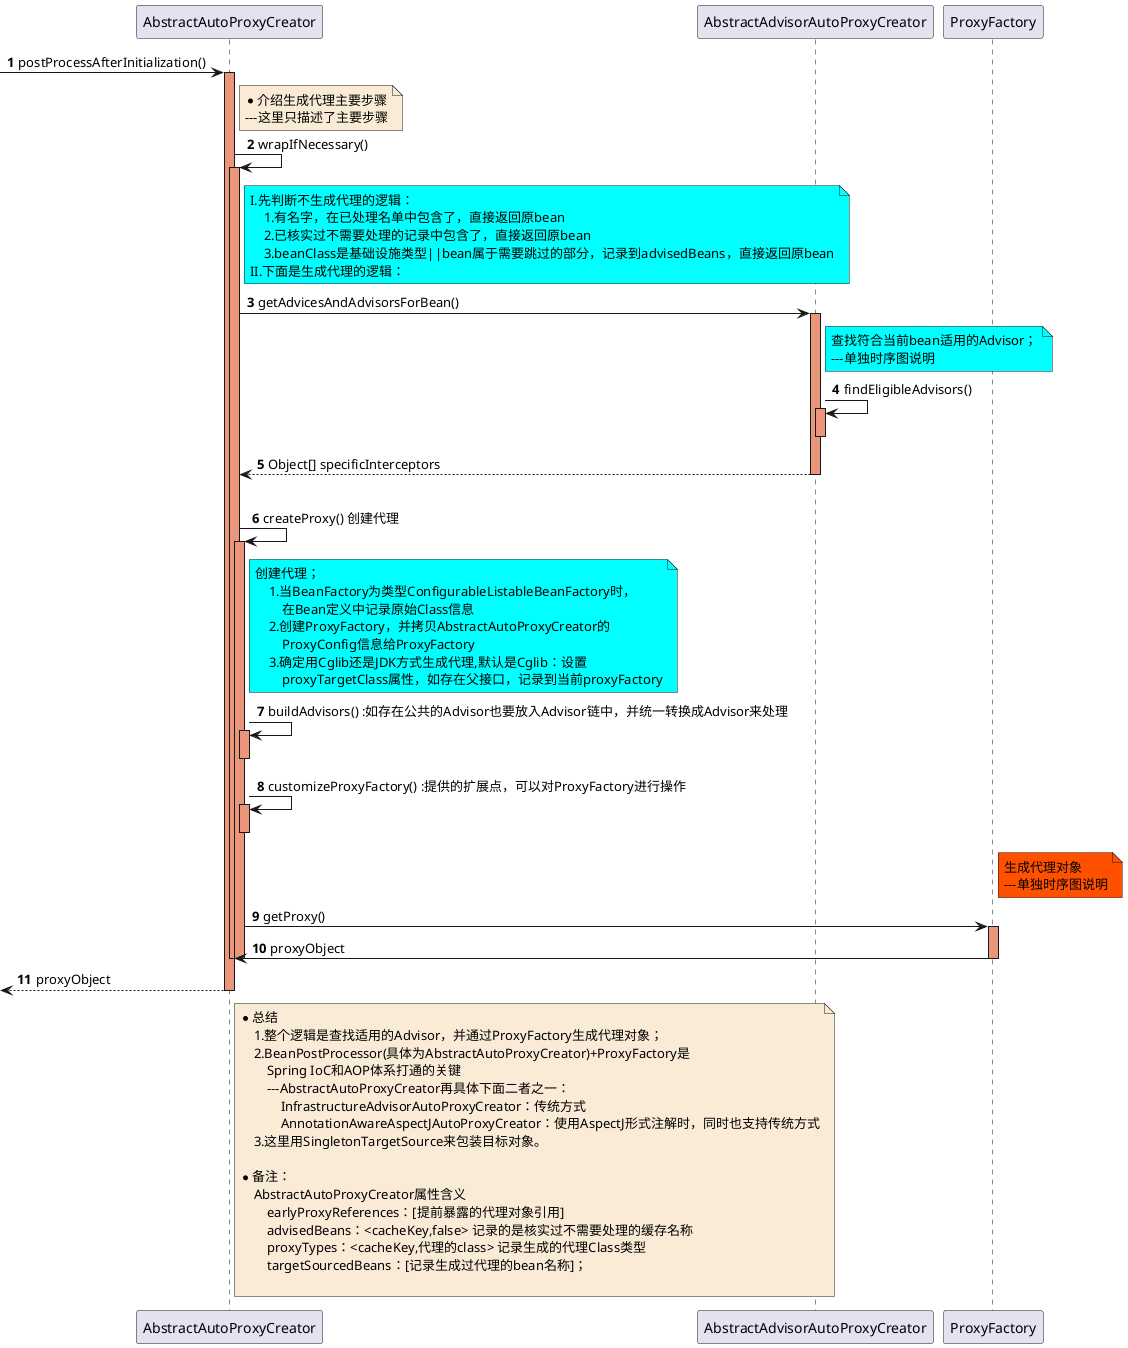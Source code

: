 @startuml

autonumber

->AbstractAutoProxyCreator : postProcessAfterInitialization()
activate AbstractAutoProxyCreator #DarkSalmon
    note right of AbstractAutoProxyCreator #FAEBD7
        *介绍生成代理主要步骤
        ---这里只描述了主要步骤
    end note

    AbstractAutoProxyCreator -> AbstractAutoProxyCreator: wrapIfNecessary()
    activate AbstractAutoProxyCreator #DarkSalmon

        note right of AbstractAutoProxyCreator #aqua
            I.先判断不生成代理的逻辑：
                1.有名字，在已处理名单中包含了，直接返回原bean
                2.已核实过不需要处理的记录中包含了，直接返回原bean
                3.beanClass是基础设施类型||bean属于需要跳过的部分，记录到advisedBeans，直接返回原bean
            II.下面是生成代理的逻辑：
        end note
        AbstractAutoProxyCreator->AbstractAdvisorAutoProxyCreator : getAdvicesAndAdvisorsForBean()
        activate AbstractAdvisorAutoProxyCreator #DarkSalmon

            note right of AbstractAdvisorAutoProxyCreator #aqua
                查找符合当前bean适用的Advisor；
                ---单独时序图说明
            end note

            AbstractAdvisorAutoProxyCreator->AbstractAdvisorAutoProxyCreator : findEligibleAdvisors()
            activate AbstractAdvisorAutoProxyCreator #DarkSalmon


            deactivate AbstractAdvisorAutoProxyCreator

        AbstractAdvisorAutoProxyCreator --> AbstractAutoProxyCreator : Object[] specificInterceptors
        deactivate AbstractAdvisorAutoProxyCreator

        alt
        AbstractAutoProxyCreator->AbstractAutoProxyCreator : createProxy() 创建代理
        activate AbstractAutoProxyCreator #DarkSalmon

            note right of AbstractAutoProxyCreator #aqua
                创建代理；
                    1.当BeanFactory为类型ConfigurableListableBeanFactory时，
                        在Bean定义中记录原始Class信息
                    2.创建ProxyFactory，并拷贝AbstractAutoProxyCreator的
                        ProxyConfig信息给ProxyFactory
                    3.确定用Cglib还是JDK方式生成代理,默认是Cglib：设置
                        proxyTargetClass属性，如存在父接口，记录到当前proxyFactory
            end note

            AbstractAutoProxyCreator->AbstractAutoProxyCreator : buildAdvisors() :如存在公共的Advisor也要放入Advisor链中，并统一转换成Advisor来处理
            activate AbstractAutoProxyCreator #DarkSalmon
            deactivate AbstractAutoProxyCreator

            AbstractAutoProxyCreator->AbstractAutoProxyCreator : customizeProxyFactory() :提供的扩展点，可以对ProxyFactory进行操作
            activate AbstractAutoProxyCreator #DarkSalmon
            deactivate AbstractAutoProxyCreator


            note right of ProxyFactory #FF5000
               生成代理对象
               ---单独时序图说明
            end note
            AbstractAutoProxyCreator ->ProxyFactory :getProxy()
            activate ProxyFactory #DarkSalmon
            ProxyFactory ->AbstractAutoProxyCreator :proxyObject
            deactivate ProxyFactory

        deactivate AbstractAutoProxyCreator

    deactivate AbstractAutoProxyCreator



<--AbstractAutoProxyCreator : proxyObject
deactivate AbstractAutoProxyCreator
    note right of AbstractAutoProxyCreator #FAEBD7
        *总结
            1.整个逻辑是查找适用的Advisor，并通过ProxyFactory生成代理对象；
            2.BeanPostProcessor(具体为AbstractAutoProxyCreator)+ProxyFactory是
                Spring IoC和AOP体系打通的关键
                ---AbstractAutoProxyCreator再具体下面二者之一：
                    InfrastructureAdvisorAutoProxyCreator：传统方式
                    AnnotationAwareAspectJAutoProxyCreator：使用AspectJ形式注解时，同时也支持传统方式
            3.这里用SingletonTargetSource来包装目标对象。

        *备注：
            AbstractAutoProxyCreator属性含义
                earlyProxyReferences：[提前暴露的代理对象引用]
                advisedBeans：<cacheKey,false> 记录的是核实过不需要处理的缓存名称
                proxyTypes：<cacheKey,代理的class> 记录生成的代理Class类型
                targetSourcedBeans：[记录生成过代理的bean名称]；

    end note

@enduml
